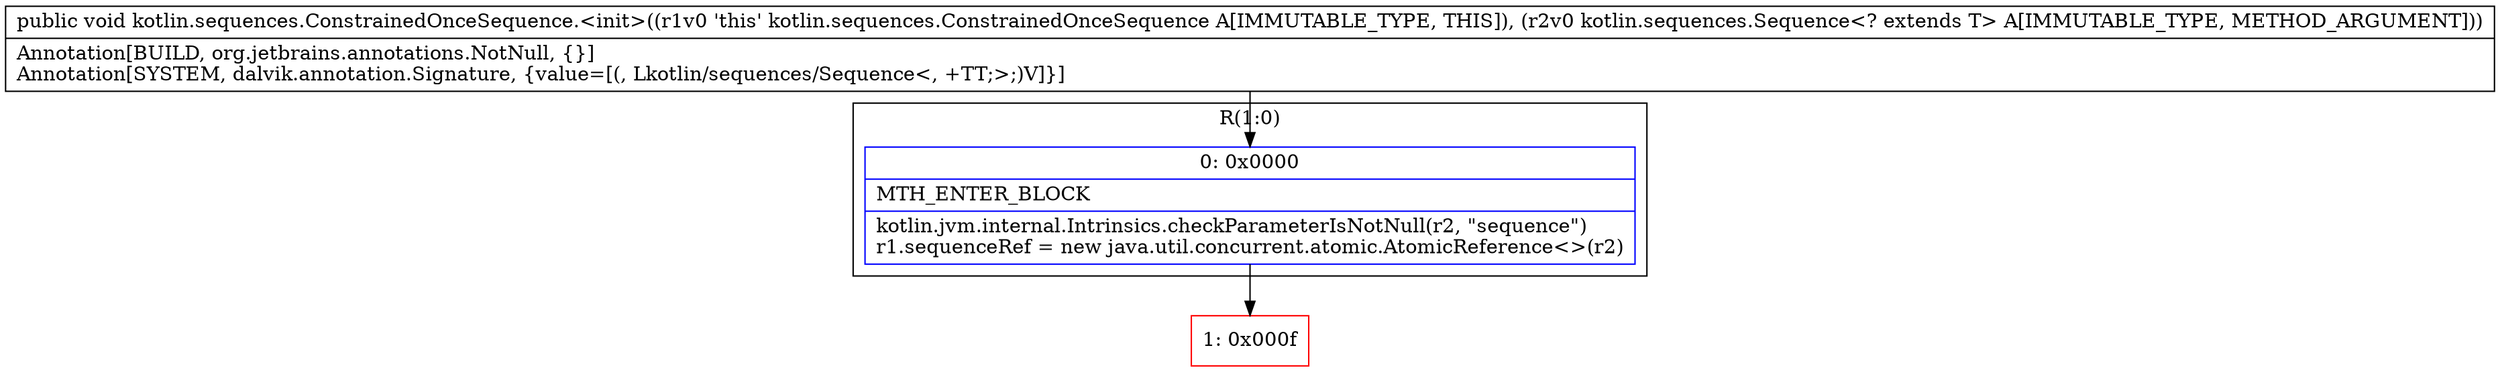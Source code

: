 digraph "CFG forkotlin.sequences.ConstrainedOnceSequence.\<init\>(Lkotlin\/sequences\/Sequence;)V" {
subgraph cluster_Region_1773849716 {
label = "R(1:0)";
node [shape=record,color=blue];
Node_0 [shape=record,label="{0\:\ 0x0000|MTH_ENTER_BLOCK\l|kotlin.jvm.internal.Intrinsics.checkParameterIsNotNull(r2, \"sequence\")\lr1.sequenceRef = new java.util.concurrent.atomic.AtomicReference\<\>(r2)\l}"];
}
Node_1 [shape=record,color=red,label="{1\:\ 0x000f}"];
MethodNode[shape=record,label="{public void kotlin.sequences.ConstrainedOnceSequence.\<init\>((r1v0 'this' kotlin.sequences.ConstrainedOnceSequence A[IMMUTABLE_TYPE, THIS]), (r2v0 kotlin.sequences.Sequence\<? extends T\> A[IMMUTABLE_TYPE, METHOD_ARGUMENT]))  | Annotation[BUILD, org.jetbrains.annotations.NotNull, \{\}]\lAnnotation[SYSTEM, dalvik.annotation.Signature, \{value=[(, Lkotlin\/sequences\/Sequence\<, +TT;\>;)V]\}]\l}"];
MethodNode -> Node_0;
Node_0 -> Node_1;
}


